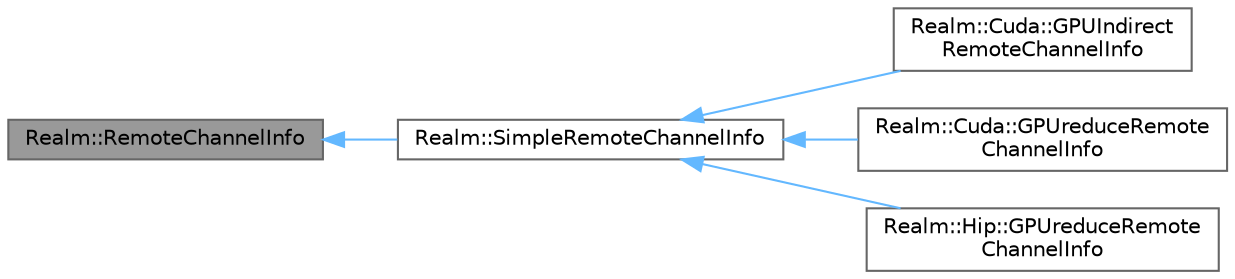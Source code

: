 digraph "Realm::RemoteChannelInfo"
{
 // LATEX_PDF_SIZE
  bgcolor="transparent";
  edge [fontname=Helvetica,fontsize=10,labelfontname=Helvetica,labelfontsize=10];
  node [fontname=Helvetica,fontsize=10,shape=box,height=0.2,width=0.4];
  rankdir="LR";
  Node1 [id="Node000001",label="Realm::RemoteChannelInfo",height=0.2,width=0.4,color="gray40", fillcolor="grey60", style="filled", fontcolor="black",tooltip=" "];
  Node1 -> Node2 [id="edge1_Node000001_Node000002",dir="back",color="steelblue1",style="solid",tooltip=" "];
  Node2 [id="Node000002",label="Realm::SimpleRemoteChannelInfo",height=0.2,width=0.4,color="gray40", fillcolor="white", style="filled",URL="$classRealm_1_1SimpleRemoteChannelInfo.html",tooltip=" "];
  Node2 -> Node3 [id="edge2_Node000002_Node000003",dir="back",color="steelblue1",style="solid",tooltip=" "];
  Node3 [id="Node000003",label="Realm::Cuda::GPUIndirect\lRemoteChannelInfo",height=0.2,width=0.4,color="gray40", fillcolor="white", style="filled",URL="$classRealm_1_1Cuda_1_1GPUIndirectRemoteChannelInfo.html",tooltip=" "];
  Node2 -> Node4 [id="edge3_Node000002_Node000004",dir="back",color="steelblue1",style="solid",tooltip=" "];
  Node4 [id="Node000004",label="Realm::Cuda::GPUreduceRemote\lChannelInfo",height=0.2,width=0.4,color="gray40", fillcolor="white", style="filled",URL="$classRealm_1_1Cuda_1_1GPUreduceRemoteChannelInfo.html",tooltip=" "];
  Node2 -> Node5 [id="edge4_Node000002_Node000005",dir="back",color="steelblue1",style="solid",tooltip=" "];
  Node5 [id="Node000005",label="Realm::Hip::GPUreduceRemote\lChannelInfo",height=0.2,width=0.4,color="gray40", fillcolor="white", style="filled",URL="$classRealm_1_1Hip_1_1GPUreduceRemoteChannelInfo.html",tooltip=" "];
}
